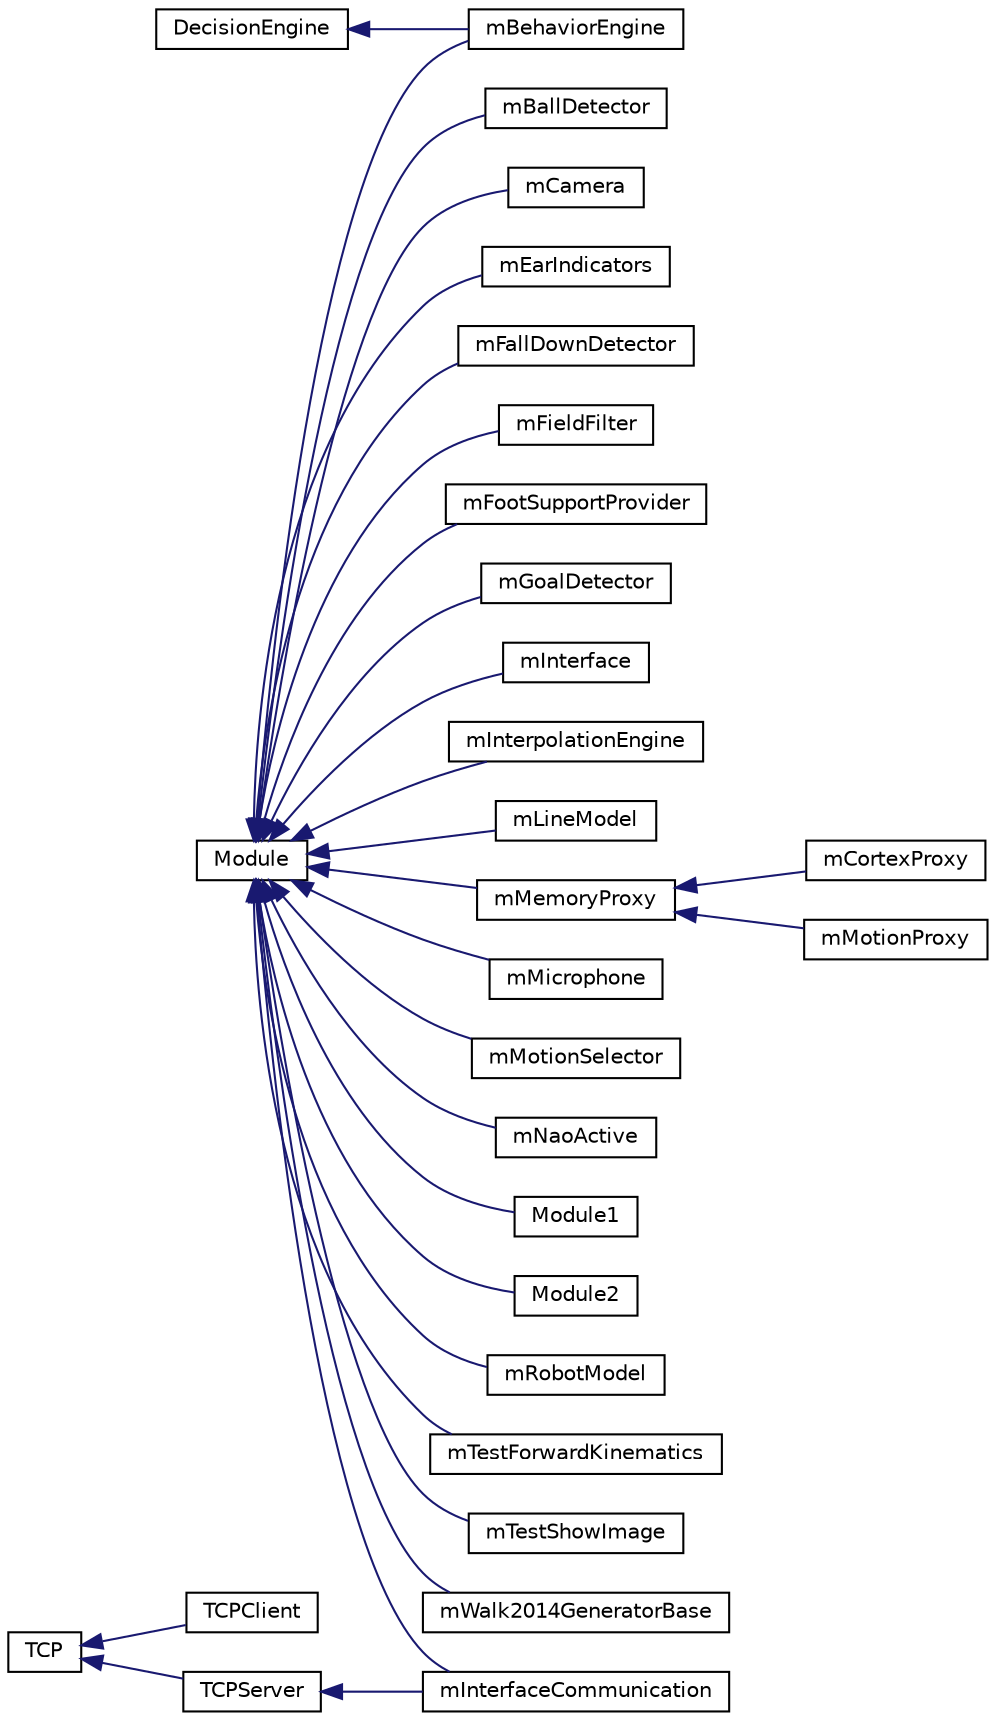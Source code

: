 digraph "Graphical Class Hierarchy"
{
  edge [fontname="Helvetica",fontsize="10",labelfontname="Helvetica",labelfontsize="10"];
  node [fontname="Helvetica",fontsize="10",shape=record];
  rankdir="LR";
  Node193 [label="DecisionEngine",height=0.2,width=0.4,color="black", fillcolor="white", style="filled",URL="$classDecisionEngine.html",tooltip="Lazily selects a Decision with the highest score from an activated subset. "];
  Node193 -> Node101 [dir="back",color="midnightblue",fontsize="10",style="solid",fontname="Helvetica"];
  Node101 [label="mBehaviorEngine",height=0.2,width=0.4,color="black", fillcolor="white", style="filled",URL="$classmBehaviorEngine.html"];
  Node99 [label="Module",height=0.2,width=0.4,color="black", fillcolor="white", style="filled",URL="$classModule.html",tooltip="Module abstract class. "];
  Node99 -> Node100 [dir="back",color="midnightblue",fontsize="10",style="solid",fontname="Helvetica"];
  Node100 [label="mBallDetector",height=0.2,width=0.4,color="black", fillcolor="white", style="filled",URL="$classmBallDetector.html",tooltip="This module finds balls by processing ROI&#39;s, a ROI is a square which is the size of a ball at a certa..."];
  Node99 -> Node101 [dir="back",color="midnightblue",fontsize="10",style="solid",fontname="Helvetica"];
  Node99 -> Node102 [dir="back",color="midnightblue",fontsize="10",style="solid",fontname="Helvetica"];
  Node102 [label="mCamera",height=0.2,width=0.4,color="black", fillcolor="white", style="filled",URL="$classmCamera.html",tooltip="mCamera: update the camera_sensor_representation with the image captured from the robot and alternate..."];
  Node99 -> Node103 [dir="back",color="midnightblue",fontsize="10",style="solid",fontname="Helvetica"];
  Node103 [label="mEarIndicators",height=0.2,width=0.4,color="black", fillcolor="white", style="filled",URL="$classmEarIndicators.html",tooltip="mEarIndicators: Module that changes the ear leds to the battery percentage and wifi connection status..."];
  Node99 -> Node104 [dir="back",color="midnightblue",fontsize="10",style="solid",fontname="Helvetica"];
  Node104 [label="mFallDownDetector",height=0.2,width=0.4,color="black", fillcolor="white", style="filled",URL="$classmFallDownDetector.html"];
  Node99 -> Node105 [dir="back",color="midnightblue",fontsize="10",style="solid",fontname="Helvetica"];
  Node105 [label="mFieldFilter",height=0.2,width=0.4,color="black", fillcolor="white", style="filled",URL="$classmFieldFilter.html",tooltip="mFieldFilter: Detects and outputs boundary around the green field. "];
  Node99 -> Node106 [dir="back",color="midnightblue",fontsize="10",style="solid",fontname="Helvetica"];
  Node106 [label="mFootSupportProvider",height=0.2,width=0.4,color="black", fillcolor="white", style="filled",URL="$classmFootSupportProvider.html"];
  Node99 -> Node107 [dir="back",color="midnightblue",fontsize="10",style="solid",fontname="Helvetica"];
  Node107 [label="mGoalDetector",height=0.2,width=0.4,color="black", fillcolor="white", style="filled",URL="$classmGoalDetector.html",tooltip="rGoalDetector: This module finds goalpost by looking at the hsv image. "];
  Node99 -> Node108 [dir="back",color="midnightblue",fontsize="10",style="solid",fontname="Helvetica"];
  Node108 [label="mInterface",height=0.2,width=0.4,color="black", fillcolor="white", style="filled",URL="$classmInterface.html",tooltip="mInterface: module used for the interface to get all representations that are needed. "];
  Node99 -> Node3 [dir="back",color="midnightblue",fontsize="10",style="solid",fontname="Helvetica"];
  Node3 [label="mInterfaceCommunication",height=0.2,width=0.4,color="black", fillcolor="white", style="filled",URL="$classmInterfaceCommunication.html",tooltip="mInterfaceCommunication: Constructs a TCP server on which representations are sent to a remote client..."];
  Node99 -> Node109 [dir="back",color="midnightblue",fontsize="10",style="solid",fontname="Helvetica"];
  Node109 [label="mInterpolationEngine",height=0.2,width=0.4,color="black", fillcolor="white", style="filled",URL="$classmInterpolationEngine.html"];
  Node99 -> Node110 [dir="back",color="midnightblue",fontsize="10",style="solid",fontname="Helvetica"];
  Node110 [label="mLineModel",height=0.2,width=0.4,color="black", fillcolor="white", style="filled",URL="$classmLineModel.html",tooltip="mLineModel: computes what lines the robot should see, given his current position and pose..."];
  Node99 -> Node111 [dir="back",color="midnightblue",fontsize="10",style="solid",fontname="Helvetica"];
  Node111 [label="mMemoryProxy",height=0.2,width=0.4,color="black", fillcolor="white", style="filled",URL="$classmMemoryProxy.html",tooltip="mMemoryProxy: Base class to reads from shared memory and put data into Representations. "];
  Node111 -> Node112 [dir="back",color="midnightblue",fontsize="10",style="solid",fontname="Helvetica"];
  Node112 [label="mCortexProxy",height=0.2,width=0.4,color="black", fillcolor="white", style="filled",URL="$classmCortexProxy.html",tooltip="mRobot: Reads from shared memory and puts the data into Representations used by the cortex thread..."];
  Node111 -> Node113 [dir="back",color="midnightblue",fontsize="10",style="solid",fontname="Helvetica"];
  Node113 [label="mMotionProxy",height=0.2,width=0.4,color="black", fillcolor="white", style="filled",URL="$classmMotionProxy.html",tooltip="mMotionProxy: Reads from shared memory and puts the data into Representations used by the motion thre..."];
  Node99 -> Node114 [dir="back",color="midnightblue",fontsize="10",style="solid",fontname="Helvetica"];
  Node114 [label="mMicrophone",height=0.2,width=0.4,color="black", fillcolor="white", style="filled",URL="$classmMicrophone.html",tooltip="mMicrophone: update the r_microphone values with the audio data collected by the robot microphone..."];
  Node99 -> Node115 [dir="back",color="midnightblue",fontsize="10",style="solid",fontname="Helvetica"];
  Node115 [label="mMotionSelector",height=0.2,width=0.4,color="black", fillcolor="white", style="filled",URL="$classmMotionSelector.html"];
  Node99 -> Node116 [dir="back",color="midnightblue",fontsize="10",style="solid",fontname="Helvetica"];
  Node116 [label="mNaoActive",height=0.2,width=0.4,color="black", fillcolor="white", style="filled",URL="$classmNaoActive.html",tooltip="mNaoActive: module that turns the LEDs on top of the head on in a circle. "];
  Node99 -> Node117 [dir="back",color="midnightblue",fontsize="10",style="solid",fontname="Helvetica"];
  Node117 [label="Module1",height=0.2,width=0.4,color="black", fillcolor="white", style="filled",URL="$classModule1.html"];
  Node99 -> Node118 [dir="back",color="midnightblue",fontsize="10",style="solid",fontname="Helvetica"];
  Node118 [label="Module2",height=0.2,width=0.4,color="black", fillcolor="white", style="filled",URL="$classModule2.html"];
  Node99 -> Node119 [dir="back",color="midnightblue",fontsize="10",style="solid",fontname="Helvetica"];
  Node119 [label="mRobotModel",height=0.2,width=0.4,color="black", fillcolor="white", style="filled",URL="$classmRobotModel.html",tooltip="The module robotModel&#39;s purpose is to create a forward kinematics model of the whole robot..."];
  Node99 -> Node120 [dir="back",color="midnightblue",fontsize="10",style="solid",fontname="Helvetica"];
  Node120 [label="mTestForwardKinematics",height=0.2,width=0.4,color="black", fillcolor="white", style="filled",URL="$classmTestForwardKinematics.html",tooltip="mTestForwardKinematics: test module that computes the transformation between the torso and the end ac..."];
  Node99 -> Node121 [dir="back",color="midnightblue",fontsize="10",style="solid",fontname="Helvetica"];
  Node121 [label="mTestShowImage",height=0.2,width=0.4,color="black", fillcolor="white", style="filled",URL="$classmTestShowImage.html",tooltip="mTestShowImage: show that the camera module works, by saving the y channel of the image using opencv..."];
  Node99 -> Node122 [dir="back",color="midnightblue",fontsize="10",style="solid",fontname="Helvetica"];
  Node122 [label="mWalk2014GeneratorBase",height=0.2,width=0.4,color="black", fillcolor="white", style="filled",URL="$classmWalk2014GeneratorBase.html",tooltip="This file declares the UNSW 2014 walk generator. "];
  Node0 [label="TCP",height=0.2,width=0.4,color="black", fillcolor="white", style="filled",URL="$classTCP.html",tooltip="TCP: base class for the tcp client and server, implements sending and receiving data over the tcp con..."];
  Node0 -> Node1 [dir="back",color="midnightblue",fontsize="10",style="solid",fontname="Helvetica"];
  Node1 [label="TCPClient",height=0.2,width=0.4,color="black", fillcolor="white", style="filled",URL="$classTCPClient.html",tooltip="TCPClient: allows to connect to a TCPServer and send and receive data. "];
  Node0 -> Node2 [dir="back",color="midnightblue",fontsize="10",style="solid",fontname="Helvetica"];
  Node2 [label="TCPServer",height=0.2,width=0.4,color="black", fillcolor="white", style="filled",URL="$classTCPServer.html",tooltip="TCPServer: allows to setup a connection to a connecting client and then send data to that client..."];
  Node2 -> Node3 [dir="back",color="midnightblue",fontsize="10",style="solid",fontname="Helvetica"];
}
